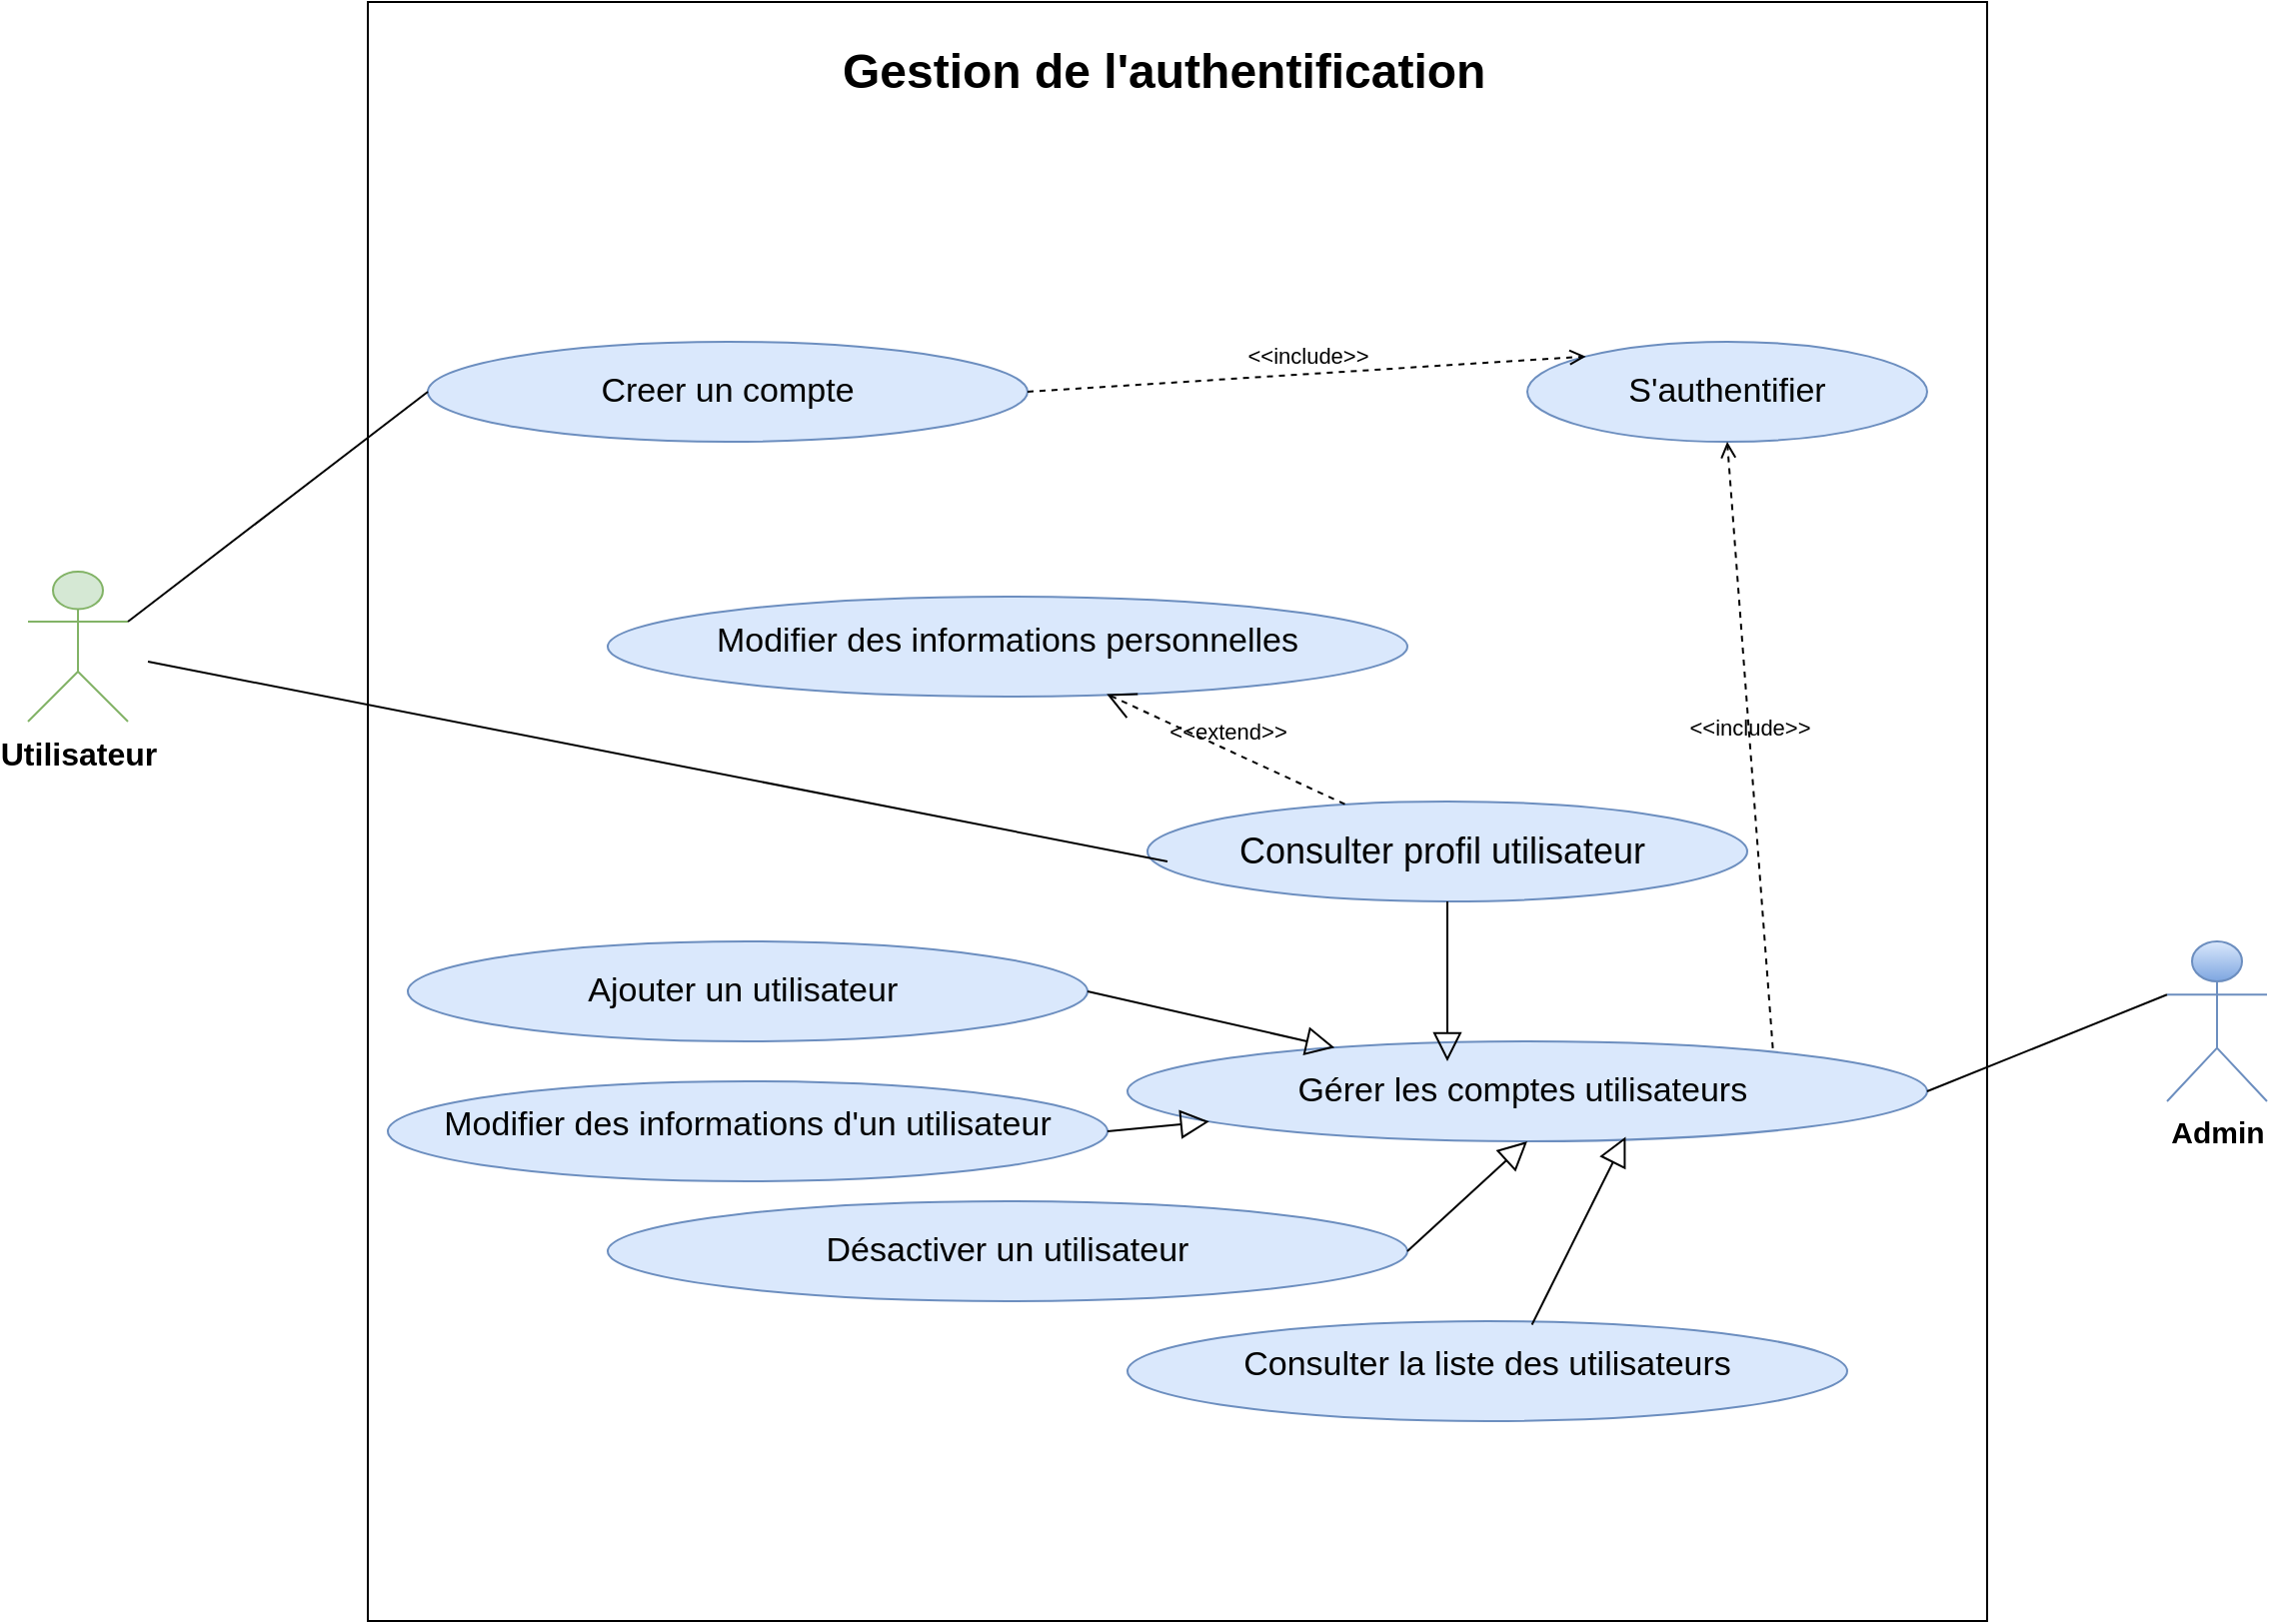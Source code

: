 <mxfile version="26.0.16">
  <diagram name="Page-1" id="sSiUWb5KEiXwn8SFGmyo">
    <mxGraphModel dx="1612" dy="755" grid="1" gridSize="10" guides="1" tooltips="1" connect="1" arrows="1" fold="1" page="1" pageScale="1" pageWidth="4681" pageHeight="3300" math="0" shadow="0">
      <root>
        <mxCell id="0" />
        <mxCell id="1" parent="0" />
        <mxCell id="jeRh3pV-eYaA82yNMrut-40" value="&lt;b&gt;&lt;font style=&quot;font-size: 16px;&quot;&gt;Utilisateur&lt;/font&gt;&lt;/b&gt;" style="shape=umlActor;verticalLabelPosition=bottom;verticalAlign=top;html=1;outlineConnect=0;fillColor=#d5e8d4;strokeColor=#82b366;" vertex="1" parent="1">
          <mxGeometry x="780" y="745" width="50" height="75" as="geometry" />
        </mxCell>
        <mxCell id="jeRh3pV-eYaA82yNMrut-42" value="&lt;b&gt;&lt;font style=&quot;font-size: 15px;&quot;&gt;Admin&lt;/font&gt;&lt;/b&gt;" style="shape=umlActor;verticalLabelPosition=bottom;verticalAlign=top;html=1;outlineConnect=0;fillColor=#dae8fc;strokeColor=#6c8ebf;gradientColor=#7ea6e0;" vertex="1" parent="1">
          <mxGeometry x="1850" y="930" width="50" height="80" as="geometry" />
        </mxCell>
        <mxCell id="jeRh3pV-eYaA82yNMrut-76" value="" style="whiteSpace=wrap;html=1;aspect=fixed;" vertex="1" parent="1">
          <mxGeometry x="950" y="460" width="810" height="810" as="geometry" />
        </mxCell>
        <mxCell id="jeRh3pV-eYaA82yNMrut-77" value="&lt;b&gt;&lt;font style=&quot;font-size: 24px;&quot;&gt;&amp;nbsp;Gestion de l&#39;authentification&lt;/font&gt;&lt;/b&gt;" style="text;html=1;align=center;verticalAlign=middle;whiteSpace=wrap;rounded=0;" vertex="1" parent="1">
          <mxGeometry x="1150" y="480" width="390" height="30" as="geometry" />
        </mxCell>
        <mxCell id="jeRh3pV-eYaA82yNMrut-83" value="&lt;table&gt;&lt;tbody&gt;&lt;tr&gt;&lt;td&gt;&lt;span style=&quot;font-size: 17px;&quot;&gt;S&#39;authentifier&lt;/span&gt;&lt;table&gt;&lt;tbody&gt;&lt;tr&gt;&lt;/tr&gt;&lt;/tbody&gt;&lt;/table&gt;&lt;/td&gt;&lt;/tr&gt;&lt;/tbody&gt;&lt;/table&gt;" style="ellipse;whiteSpace=wrap;html=1;fillColor=#dae8fc;strokeColor=#6c8ebf;" vertex="1" parent="1">
          <mxGeometry x="1530" y="630" width="200" height="50" as="geometry" />
        </mxCell>
        <mxCell id="jeRh3pV-eYaA82yNMrut-84" value="&lt;table&gt;&lt;tbody&gt;&lt;tr&gt;&lt;td&gt;&lt;span style=&quot;font-size: 17px;&quot;&gt;Creer un compte&lt;/span&gt;&lt;table&gt;&lt;tbody&gt;&lt;tr&gt;&lt;/tr&gt;&lt;/tbody&gt;&lt;/table&gt;&lt;/td&gt;&lt;/tr&gt;&lt;/tbody&gt;&lt;/table&gt;" style="ellipse;whiteSpace=wrap;html=1;fillColor=#dae8fc;strokeColor=#6c8ebf;" vertex="1" parent="1">
          <mxGeometry x="980" y="630" width="300" height="50" as="geometry" />
        </mxCell>
        <mxCell id="jeRh3pV-eYaA82yNMrut-88" value="&lt;table&gt;&lt;tbody&gt;&lt;tr&gt;&lt;td&gt;&lt;span style=&quot;font-size: 17px;&quot;&gt;Désactiver un utilisateur&lt;/span&gt;&lt;table&gt;&lt;tbody&gt;&lt;tr&gt;&lt;/tr&gt;&lt;/tbody&gt;&lt;/table&gt;&lt;/td&gt;&lt;/tr&gt;&lt;/tbody&gt;&lt;/table&gt;" style="ellipse;whiteSpace=wrap;html=1;fillColor=#dae8fc;strokeColor=#6c8ebf;" vertex="1" parent="1">
          <mxGeometry x="1070" y="1060" width="400" height="50" as="geometry" />
        </mxCell>
        <mxCell id="jeRh3pV-eYaA82yNMrut-89" value="&lt;table&gt;&lt;tbody&gt;&lt;tr&gt;&lt;td&gt;&lt;span style=&quot;font-size: 17px;&quot;&gt;Ajouter un utilisateur&amp;nbsp;&lt;/span&gt;&lt;table&gt;&lt;tbody&gt;&lt;tr&gt;&lt;/tr&gt;&lt;/tbody&gt;&lt;/table&gt;&lt;/td&gt;&lt;/tr&gt;&lt;/tbody&gt;&lt;/table&gt;" style="ellipse;whiteSpace=wrap;html=1;fillColor=#dae8fc;strokeColor=#6c8ebf;" vertex="1" parent="1">
          <mxGeometry x="970" y="930" width="340" height="50" as="geometry" />
        </mxCell>
        <mxCell id="jeRh3pV-eYaA82yNMrut-90" value="&lt;table&gt;&lt;tbody&gt;&lt;tr&gt;&lt;td&gt;&lt;table&gt;&lt;tbody&gt;&lt;tr&gt;&lt;td&gt;&lt;font style=&quot;font-size: 17px;&quot;&gt;Modifier des informations d&#39;un utilisateur&lt;/font&gt;&lt;/td&gt;&lt;/tr&gt;&lt;/tbody&gt;&lt;/table&gt;&lt;table&gt;&lt;tbody&gt;&lt;tr&gt;&lt;td&gt;&lt;/td&gt;&lt;/tr&gt;&lt;/tbody&gt;&lt;/table&gt;&lt;table&gt;&lt;tbody&gt;&lt;tr&gt;&lt;/tr&gt;&lt;/tbody&gt;&lt;/table&gt;&lt;/td&gt;&lt;/tr&gt;&lt;/tbody&gt;&lt;/table&gt;" style="ellipse;whiteSpace=wrap;html=1;fillColor=#dae8fc;strokeColor=#6c8ebf;" vertex="1" parent="1">
          <mxGeometry x="960" y="1000" width="360" height="50" as="geometry" />
        </mxCell>
        <mxCell id="jeRh3pV-eYaA82yNMrut-92" value="&lt;table&gt;&lt;tbody&gt;&lt;tr&gt;&lt;td&gt;&lt;font style=&quot;font-size: 17px;&quot;&gt;Modifier des informations personnelles&lt;/font&gt;&lt;/td&gt;&lt;/tr&gt;&lt;/tbody&gt;&lt;/table&gt;&lt;table&gt;&lt;tbody&gt;&lt;tr&gt;&lt;td&gt;&lt;/td&gt;&lt;/tr&gt;&lt;/tbody&gt;&lt;/table&gt;" style="ellipse;whiteSpace=wrap;html=1;fillColor=#dae8fc;strokeColor=#6c8ebf;" vertex="1" parent="1">
          <mxGeometry x="1070" y="757.5" width="400" height="50" as="geometry" />
        </mxCell>
        <mxCell id="jeRh3pV-eYaA82yNMrut-93" value="&lt;table&gt;&lt;tbody&gt;&lt;tr&gt;&lt;td&gt;&lt;span style=&quot;font-size: 17px;&quot;&gt;Gérer les comptes utilisateurs&amp;nbsp;&lt;/span&gt;&lt;table&gt;&lt;tbody&gt;&lt;tr&gt;&lt;/tr&gt;&lt;/tbody&gt;&lt;/table&gt;&lt;/td&gt;&lt;/tr&gt;&lt;/tbody&gt;&lt;/table&gt;" style="ellipse;whiteSpace=wrap;html=1;fillColor=#dae8fc;strokeColor=#6c8ebf;" vertex="1" parent="1">
          <mxGeometry x="1330" y="980" width="400" height="50" as="geometry" />
        </mxCell>
        <mxCell id="jeRh3pV-eYaA82yNMrut-96" value="" style="edgeStyle=none;html=1;endArrow=none;verticalAlign=bottom;rounded=0;exitX=1;exitY=0.333;exitDx=0;exitDy=0;exitPerimeter=0;entryX=0;entryY=0.5;entryDx=0;entryDy=0;" edge="1" parent="1" source="jeRh3pV-eYaA82yNMrut-40" target="jeRh3pV-eYaA82yNMrut-84">
          <mxGeometry width="160" relative="1" as="geometry">
            <mxPoint x="1430" y="900" as="sourcePoint" />
            <mxPoint x="1590" y="900" as="targetPoint" />
          </mxGeometry>
        </mxCell>
        <mxCell id="jeRh3pV-eYaA82yNMrut-100" value="" style="edgeStyle=none;html=1;endArrow=none;verticalAlign=bottom;rounded=0;entryX=0;entryY=0.333;entryDx=0;entryDy=0;entryPerimeter=0;exitX=1;exitY=0.5;exitDx=0;exitDy=0;" edge="1" parent="1" source="jeRh3pV-eYaA82yNMrut-93" target="jeRh3pV-eYaA82yNMrut-42">
          <mxGeometry width="160" relative="1" as="geometry">
            <mxPoint x="1430" y="970" as="sourcePoint" />
            <mxPoint x="1590" y="970" as="targetPoint" />
          </mxGeometry>
        </mxCell>
        <mxCell id="jeRh3pV-eYaA82yNMrut-101" value="" style="edgeStyle=none;html=1;endArrow=block;endFill=0;endSize=12;verticalAlign=bottom;rounded=0;exitX=1;exitY=0.5;exitDx=0;exitDy=0;" edge="1" parent="1" source="jeRh3pV-eYaA82yNMrut-90" target="jeRh3pV-eYaA82yNMrut-93">
          <mxGeometry width="160" relative="1" as="geometry">
            <mxPoint x="1430" y="970" as="sourcePoint" />
            <mxPoint x="1590" y="970" as="targetPoint" />
          </mxGeometry>
        </mxCell>
        <mxCell id="jeRh3pV-eYaA82yNMrut-102" value="" style="edgeStyle=none;html=1;endArrow=block;endFill=0;endSize=12;verticalAlign=bottom;rounded=0;exitX=1;exitY=0.5;exitDx=0;exitDy=0;" edge="1" parent="1" source="jeRh3pV-eYaA82yNMrut-89" target="jeRh3pV-eYaA82yNMrut-93">
          <mxGeometry width="160" relative="1" as="geometry">
            <mxPoint x="1430" y="970" as="sourcePoint" />
            <mxPoint x="1590" y="970" as="targetPoint" />
          </mxGeometry>
        </mxCell>
        <mxCell id="jeRh3pV-eYaA82yNMrut-103" value="" style="edgeStyle=none;html=1;endArrow=block;endFill=0;endSize=12;verticalAlign=bottom;rounded=0;entryX=0.5;entryY=1;entryDx=0;entryDy=0;exitX=1;exitY=0.5;exitDx=0;exitDy=0;" edge="1" parent="1" source="jeRh3pV-eYaA82yNMrut-88" target="jeRh3pV-eYaA82yNMrut-93">
          <mxGeometry width="160" relative="1" as="geometry">
            <mxPoint x="1430" y="970" as="sourcePoint" />
            <mxPoint x="1590" y="970" as="targetPoint" />
          </mxGeometry>
        </mxCell>
        <mxCell id="jeRh3pV-eYaA82yNMrut-104" value="&amp;lt;&amp;lt;include&amp;gt;&amp;gt;" style="edgeStyle=none;html=1;endArrow=open;verticalAlign=bottom;dashed=1;labelBackgroundColor=none;rounded=0;exitX=1;exitY=0.5;exitDx=0;exitDy=0;entryX=0;entryY=0;entryDx=0;entryDy=0;" edge="1" parent="1" source="jeRh3pV-eYaA82yNMrut-84" target="jeRh3pV-eYaA82yNMrut-83">
          <mxGeometry width="160" relative="1" as="geometry">
            <mxPoint x="1430" y="870" as="sourcePoint" />
            <mxPoint x="1590" y="870" as="targetPoint" />
          </mxGeometry>
        </mxCell>
        <mxCell id="jeRh3pV-eYaA82yNMrut-108" value="&amp;lt;&amp;lt;include&amp;gt;&amp;gt;" style="edgeStyle=none;html=1;endArrow=open;verticalAlign=bottom;dashed=1;labelBackgroundColor=none;rounded=0;entryX=0.5;entryY=1;entryDx=0;entryDy=0;exitX=0.807;exitY=0.069;exitDx=0;exitDy=0;exitPerimeter=0;" edge="1" parent="1" source="jeRh3pV-eYaA82yNMrut-93" target="jeRh3pV-eYaA82yNMrut-83">
          <mxGeometry width="160" relative="1" as="geometry">
            <mxPoint x="1330" y="930" as="sourcePoint" />
            <mxPoint x="1490" y="930" as="targetPoint" />
          </mxGeometry>
        </mxCell>
        <mxCell id="jeRh3pV-eYaA82yNMrut-109" value="&lt;table&gt;&lt;tbody&gt;&lt;tr&gt;&lt;td&gt;&lt;table&gt;&lt;tbody&gt;&lt;tr&gt;&lt;td&gt;&lt;span style=&quot;font-size: 17px;&quot;&gt;Consulter la liste des utilisateurs&lt;/span&gt;&lt;/td&gt;&lt;/tr&gt;&lt;/tbody&gt;&lt;/table&gt;&lt;table&gt;&lt;tbody&gt;&lt;tr&gt;&lt;td&gt;&lt;/td&gt;&lt;/tr&gt;&lt;/tbody&gt;&lt;/table&gt;&lt;table&gt;&lt;tbody&gt;&lt;tr&gt;&lt;/tr&gt;&lt;/tbody&gt;&lt;/table&gt;&lt;/td&gt;&lt;/tr&gt;&lt;/tbody&gt;&lt;/table&gt;" style="ellipse;whiteSpace=wrap;html=1;fillColor=#dae8fc;strokeColor=#6c8ebf;" vertex="1" parent="1">
          <mxGeometry x="1330" y="1120" width="360" height="50" as="geometry" />
        </mxCell>
        <mxCell id="jeRh3pV-eYaA82yNMrut-110" value="" style="edgeStyle=none;html=1;endArrow=block;endFill=0;endSize=12;verticalAlign=bottom;rounded=0;exitX=0.562;exitY=0.035;exitDx=0;exitDy=0;exitPerimeter=0;entryX=0.623;entryY=0.955;entryDx=0;entryDy=0;entryPerimeter=0;" edge="1" parent="1" source="jeRh3pV-eYaA82yNMrut-109" target="jeRh3pV-eYaA82yNMrut-93">
          <mxGeometry width="160" relative="1" as="geometry">
            <mxPoint x="1330" y="1060" as="sourcePoint" />
            <mxPoint x="1490" y="1060" as="targetPoint" />
          </mxGeometry>
        </mxCell>
        <mxCell id="jeRh3pV-eYaA82yNMrut-111" value="&lt;br&gt;&lt;table&gt;&lt;tbody&gt;&lt;tr&gt;&lt;td&gt;&lt;span style=&quot;font-size: 18px;&quot;&gt;Consulter profil utilisateur&amp;nbsp;&lt;/span&gt;&lt;table&gt;&lt;tbody&gt;&lt;tr&gt;&lt;/tr&gt;&lt;/tbody&gt;&lt;/table&gt;&lt;/td&gt;&lt;/tr&gt;&lt;/tbody&gt;&lt;/table&gt;&lt;div&gt;&lt;br&gt;&lt;/div&gt;" style="ellipse;whiteSpace=wrap;html=1;fillColor=#dae8fc;strokeColor=#6c8ebf;" vertex="1" parent="1">
          <mxGeometry x="1340" y="860" width="300" height="50" as="geometry" />
        </mxCell>
        <mxCell id="jeRh3pV-eYaA82yNMrut-112" value="" style="edgeStyle=none;html=1;endArrow=block;endFill=0;endSize=12;verticalAlign=bottom;rounded=0;" edge="1" parent="1" source="jeRh3pV-eYaA82yNMrut-111">
          <mxGeometry width="160" relative="1" as="geometry">
            <mxPoint x="1330" y="990" as="sourcePoint" />
            <mxPoint x="1490" y="990" as="targetPoint" />
          </mxGeometry>
        </mxCell>
        <mxCell id="jeRh3pV-eYaA82yNMrut-113" value="&amp;lt;&amp;lt;extend&amp;gt;&amp;gt;" style="edgeStyle=none;html=1;startArrow=open;endArrow=none;startSize=12;verticalAlign=bottom;dashed=1;labelBackgroundColor=none;rounded=0;exitX=0.624;exitY=0.975;exitDx=0;exitDy=0;exitPerimeter=0;" edge="1" parent="1" source="jeRh3pV-eYaA82yNMrut-92" target="jeRh3pV-eYaA82yNMrut-111">
          <mxGeometry width="160" relative="1" as="geometry">
            <mxPoint x="1330" y="920" as="sourcePoint" />
            <mxPoint x="1490" y="920" as="targetPoint" />
          </mxGeometry>
        </mxCell>
        <mxCell id="jeRh3pV-eYaA82yNMrut-114" value="" style="edgeStyle=none;html=1;endArrow=none;verticalAlign=bottom;rounded=0;" edge="1" parent="1">
          <mxGeometry width="160" relative="1" as="geometry">
            <mxPoint x="840" y="790" as="sourcePoint" />
            <mxPoint x="1350" y="890" as="targetPoint" />
          </mxGeometry>
        </mxCell>
      </root>
    </mxGraphModel>
  </diagram>
</mxfile>
